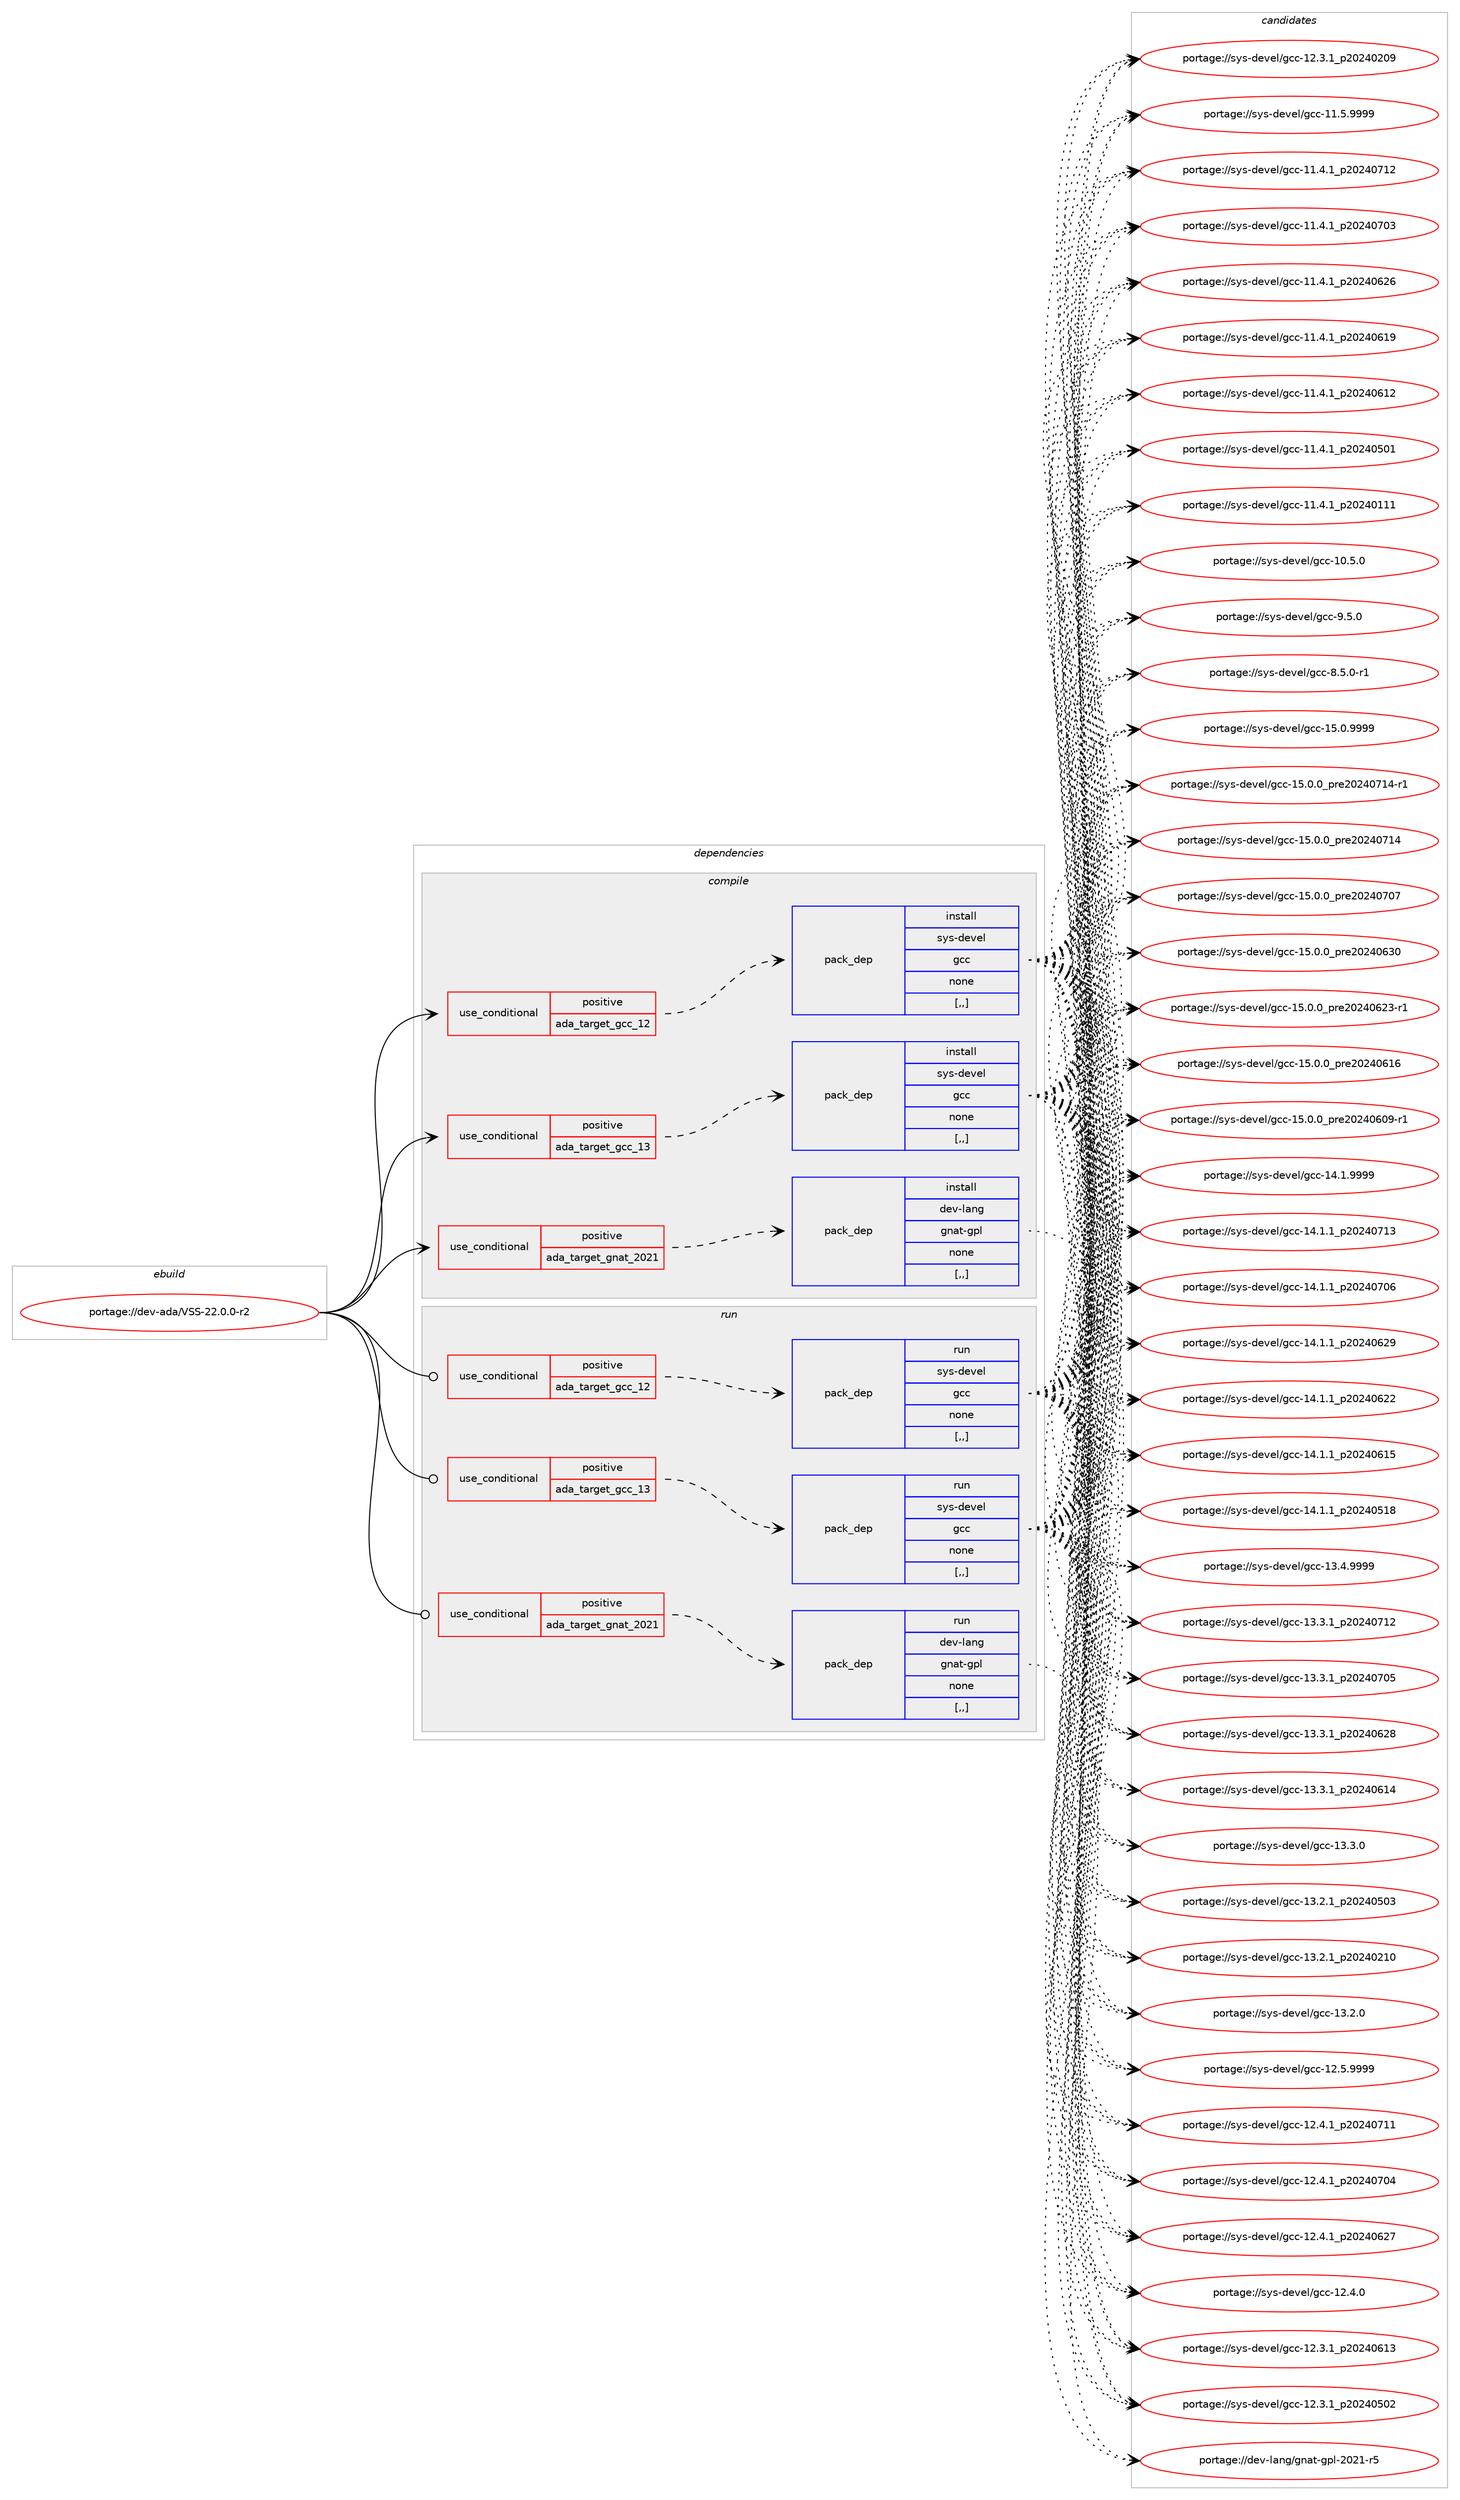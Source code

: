 digraph prolog {

# *************
# Graph options
# *************

newrank=true;
concentrate=true;
compound=true;
graph [rankdir=LR,fontname=Helvetica,fontsize=10,ranksep=1.5];#, ranksep=2.5, nodesep=0.2];
edge  [arrowhead=vee];
node  [fontname=Helvetica,fontsize=10];

# **********
# The ebuild
# **********

subgraph cluster_leftcol {
color=gray;
rank=same;
label=<<i>ebuild</i>>;
id [label="portage://dev-ada/VSS-22.0.0-r2", color=red, width=4, href="../dev-ada/VSS-22.0.0-r2.svg"];
}

# ****************
# The dependencies
# ****************

subgraph cluster_midcol {
color=gray;
label=<<i>dependencies</i>>;
subgraph cluster_compile {
fillcolor="#eeeeee";
style=filled;
label=<<i>compile</i>>;
subgraph cond16324 {
dependency63023 [label=<<TABLE BORDER="0" CELLBORDER="1" CELLSPACING="0" CELLPADDING="4"><TR><TD ROWSPAN="3" CELLPADDING="10">use_conditional</TD></TR><TR><TD>positive</TD></TR><TR><TD>ada_target_gcc_12</TD></TR></TABLE>>, shape=none, color=red];
subgraph pack45793 {
dependency63024 [label=<<TABLE BORDER="0" CELLBORDER="1" CELLSPACING="0" CELLPADDING="4" WIDTH="220"><TR><TD ROWSPAN="6" CELLPADDING="30">pack_dep</TD></TR><TR><TD WIDTH="110">install</TD></TR><TR><TD>sys-devel</TD></TR><TR><TD>gcc</TD></TR><TR><TD>none</TD></TR><TR><TD>[,,]</TD></TR></TABLE>>, shape=none, color=blue];
}
dependency63023:e -> dependency63024:w [weight=20,style="dashed",arrowhead="vee"];
}
id:e -> dependency63023:w [weight=20,style="solid",arrowhead="vee"];
subgraph cond16325 {
dependency63025 [label=<<TABLE BORDER="0" CELLBORDER="1" CELLSPACING="0" CELLPADDING="4"><TR><TD ROWSPAN="3" CELLPADDING="10">use_conditional</TD></TR><TR><TD>positive</TD></TR><TR><TD>ada_target_gcc_13</TD></TR></TABLE>>, shape=none, color=red];
subgraph pack45794 {
dependency63026 [label=<<TABLE BORDER="0" CELLBORDER="1" CELLSPACING="0" CELLPADDING="4" WIDTH="220"><TR><TD ROWSPAN="6" CELLPADDING="30">pack_dep</TD></TR><TR><TD WIDTH="110">install</TD></TR><TR><TD>sys-devel</TD></TR><TR><TD>gcc</TD></TR><TR><TD>none</TD></TR><TR><TD>[,,]</TD></TR></TABLE>>, shape=none, color=blue];
}
dependency63025:e -> dependency63026:w [weight=20,style="dashed",arrowhead="vee"];
}
id:e -> dependency63025:w [weight=20,style="solid",arrowhead="vee"];
subgraph cond16326 {
dependency63027 [label=<<TABLE BORDER="0" CELLBORDER="1" CELLSPACING="0" CELLPADDING="4"><TR><TD ROWSPAN="3" CELLPADDING="10">use_conditional</TD></TR><TR><TD>positive</TD></TR><TR><TD>ada_target_gnat_2021</TD></TR></TABLE>>, shape=none, color=red];
subgraph pack45795 {
dependency63028 [label=<<TABLE BORDER="0" CELLBORDER="1" CELLSPACING="0" CELLPADDING="4" WIDTH="220"><TR><TD ROWSPAN="6" CELLPADDING="30">pack_dep</TD></TR><TR><TD WIDTH="110">install</TD></TR><TR><TD>dev-lang</TD></TR><TR><TD>gnat-gpl</TD></TR><TR><TD>none</TD></TR><TR><TD>[,,]</TD></TR></TABLE>>, shape=none, color=blue];
}
dependency63027:e -> dependency63028:w [weight=20,style="dashed",arrowhead="vee"];
}
id:e -> dependency63027:w [weight=20,style="solid",arrowhead="vee"];
}
subgraph cluster_compileandrun {
fillcolor="#eeeeee";
style=filled;
label=<<i>compile and run</i>>;
}
subgraph cluster_run {
fillcolor="#eeeeee";
style=filled;
label=<<i>run</i>>;
subgraph cond16327 {
dependency63029 [label=<<TABLE BORDER="0" CELLBORDER="1" CELLSPACING="0" CELLPADDING="4"><TR><TD ROWSPAN="3" CELLPADDING="10">use_conditional</TD></TR><TR><TD>positive</TD></TR><TR><TD>ada_target_gcc_12</TD></TR></TABLE>>, shape=none, color=red];
subgraph pack45796 {
dependency63030 [label=<<TABLE BORDER="0" CELLBORDER="1" CELLSPACING="0" CELLPADDING="4" WIDTH="220"><TR><TD ROWSPAN="6" CELLPADDING="30">pack_dep</TD></TR><TR><TD WIDTH="110">run</TD></TR><TR><TD>sys-devel</TD></TR><TR><TD>gcc</TD></TR><TR><TD>none</TD></TR><TR><TD>[,,]</TD></TR></TABLE>>, shape=none, color=blue];
}
dependency63029:e -> dependency63030:w [weight=20,style="dashed",arrowhead="vee"];
}
id:e -> dependency63029:w [weight=20,style="solid",arrowhead="odot"];
subgraph cond16328 {
dependency63031 [label=<<TABLE BORDER="0" CELLBORDER="1" CELLSPACING="0" CELLPADDING="4"><TR><TD ROWSPAN="3" CELLPADDING="10">use_conditional</TD></TR><TR><TD>positive</TD></TR><TR><TD>ada_target_gcc_13</TD></TR></TABLE>>, shape=none, color=red];
subgraph pack45797 {
dependency63032 [label=<<TABLE BORDER="0" CELLBORDER="1" CELLSPACING="0" CELLPADDING="4" WIDTH="220"><TR><TD ROWSPAN="6" CELLPADDING="30">pack_dep</TD></TR><TR><TD WIDTH="110">run</TD></TR><TR><TD>sys-devel</TD></TR><TR><TD>gcc</TD></TR><TR><TD>none</TD></TR><TR><TD>[,,]</TD></TR></TABLE>>, shape=none, color=blue];
}
dependency63031:e -> dependency63032:w [weight=20,style="dashed",arrowhead="vee"];
}
id:e -> dependency63031:w [weight=20,style="solid",arrowhead="odot"];
subgraph cond16329 {
dependency63033 [label=<<TABLE BORDER="0" CELLBORDER="1" CELLSPACING="0" CELLPADDING="4"><TR><TD ROWSPAN="3" CELLPADDING="10">use_conditional</TD></TR><TR><TD>positive</TD></TR><TR><TD>ada_target_gnat_2021</TD></TR></TABLE>>, shape=none, color=red];
subgraph pack45798 {
dependency63034 [label=<<TABLE BORDER="0" CELLBORDER="1" CELLSPACING="0" CELLPADDING="4" WIDTH="220"><TR><TD ROWSPAN="6" CELLPADDING="30">pack_dep</TD></TR><TR><TD WIDTH="110">run</TD></TR><TR><TD>dev-lang</TD></TR><TR><TD>gnat-gpl</TD></TR><TR><TD>none</TD></TR><TR><TD>[,,]</TD></TR></TABLE>>, shape=none, color=blue];
}
dependency63033:e -> dependency63034:w [weight=20,style="dashed",arrowhead="vee"];
}
id:e -> dependency63033:w [weight=20,style="solid",arrowhead="odot"];
}
}

# **************
# The candidates
# **************

subgraph cluster_choices {
rank=same;
color=gray;
label=<<i>candidates</i>>;

subgraph choice45793 {
color=black;
nodesep=1;
choice1151211154510010111810110847103999945495346484657575757 [label="portage://sys-devel/gcc-15.0.9999", color=red, width=4,href="../sys-devel/gcc-15.0.9999.svg"];
choice11512111545100101118101108471039999454953464846489511211410150485052485549524511449 [label="portage://sys-devel/gcc-15.0.0_pre20240714-r1", color=red, width=4,href="../sys-devel/gcc-15.0.0_pre20240714-r1.svg"];
choice1151211154510010111810110847103999945495346484648951121141015048505248554952 [label="portage://sys-devel/gcc-15.0.0_pre20240714", color=red, width=4,href="../sys-devel/gcc-15.0.0_pre20240714.svg"];
choice1151211154510010111810110847103999945495346484648951121141015048505248554855 [label="portage://sys-devel/gcc-15.0.0_pre20240707", color=red, width=4,href="../sys-devel/gcc-15.0.0_pre20240707.svg"];
choice1151211154510010111810110847103999945495346484648951121141015048505248545148 [label="portage://sys-devel/gcc-15.0.0_pre20240630", color=red, width=4,href="../sys-devel/gcc-15.0.0_pre20240630.svg"];
choice11512111545100101118101108471039999454953464846489511211410150485052485450514511449 [label="portage://sys-devel/gcc-15.0.0_pre20240623-r1", color=red, width=4,href="../sys-devel/gcc-15.0.0_pre20240623-r1.svg"];
choice1151211154510010111810110847103999945495346484648951121141015048505248544954 [label="portage://sys-devel/gcc-15.0.0_pre20240616", color=red, width=4,href="../sys-devel/gcc-15.0.0_pre20240616.svg"];
choice11512111545100101118101108471039999454953464846489511211410150485052485448574511449 [label="portage://sys-devel/gcc-15.0.0_pre20240609-r1", color=red, width=4,href="../sys-devel/gcc-15.0.0_pre20240609-r1.svg"];
choice1151211154510010111810110847103999945495246494657575757 [label="portage://sys-devel/gcc-14.1.9999", color=red, width=4,href="../sys-devel/gcc-14.1.9999.svg"];
choice1151211154510010111810110847103999945495246494649951125048505248554951 [label="portage://sys-devel/gcc-14.1.1_p20240713", color=red, width=4,href="../sys-devel/gcc-14.1.1_p20240713.svg"];
choice1151211154510010111810110847103999945495246494649951125048505248554854 [label="portage://sys-devel/gcc-14.1.1_p20240706", color=red, width=4,href="../sys-devel/gcc-14.1.1_p20240706.svg"];
choice1151211154510010111810110847103999945495246494649951125048505248545057 [label="portage://sys-devel/gcc-14.1.1_p20240629", color=red, width=4,href="../sys-devel/gcc-14.1.1_p20240629.svg"];
choice1151211154510010111810110847103999945495246494649951125048505248545050 [label="portage://sys-devel/gcc-14.1.1_p20240622", color=red, width=4,href="../sys-devel/gcc-14.1.1_p20240622.svg"];
choice1151211154510010111810110847103999945495246494649951125048505248544953 [label="portage://sys-devel/gcc-14.1.1_p20240615", color=red, width=4,href="../sys-devel/gcc-14.1.1_p20240615.svg"];
choice1151211154510010111810110847103999945495246494649951125048505248534956 [label="portage://sys-devel/gcc-14.1.1_p20240518", color=red, width=4,href="../sys-devel/gcc-14.1.1_p20240518.svg"];
choice1151211154510010111810110847103999945495146524657575757 [label="portage://sys-devel/gcc-13.4.9999", color=red, width=4,href="../sys-devel/gcc-13.4.9999.svg"];
choice1151211154510010111810110847103999945495146514649951125048505248554950 [label="portage://sys-devel/gcc-13.3.1_p20240712", color=red, width=4,href="../sys-devel/gcc-13.3.1_p20240712.svg"];
choice1151211154510010111810110847103999945495146514649951125048505248554853 [label="portage://sys-devel/gcc-13.3.1_p20240705", color=red, width=4,href="../sys-devel/gcc-13.3.1_p20240705.svg"];
choice1151211154510010111810110847103999945495146514649951125048505248545056 [label="portage://sys-devel/gcc-13.3.1_p20240628", color=red, width=4,href="../sys-devel/gcc-13.3.1_p20240628.svg"];
choice1151211154510010111810110847103999945495146514649951125048505248544952 [label="portage://sys-devel/gcc-13.3.1_p20240614", color=red, width=4,href="../sys-devel/gcc-13.3.1_p20240614.svg"];
choice1151211154510010111810110847103999945495146514648 [label="portage://sys-devel/gcc-13.3.0", color=red, width=4,href="../sys-devel/gcc-13.3.0.svg"];
choice1151211154510010111810110847103999945495146504649951125048505248534851 [label="portage://sys-devel/gcc-13.2.1_p20240503", color=red, width=4,href="../sys-devel/gcc-13.2.1_p20240503.svg"];
choice1151211154510010111810110847103999945495146504649951125048505248504948 [label="portage://sys-devel/gcc-13.2.1_p20240210", color=red, width=4,href="../sys-devel/gcc-13.2.1_p20240210.svg"];
choice1151211154510010111810110847103999945495146504648 [label="portage://sys-devel/gcc-13.2.0", color=red, width=4,href="../sys-devel/gcc-13.2.0.svg"];
choice1151211154510010111810110847103999945495046534657575757 [label="portage://sys-devel/gcc-12.5.9999", color=red, width=4,href="../sys-devel/gcc-12.5.9999.svg"];
choice1151211154510010111810110847103999945495046524649951125048505248554949 [label="portage://sys-devel/gcc-12.4.1_p20240711", color=red, width=4,href="../sys-devel/gcc-12.4.1_p20240711.svg"];
choice1151211154510010111810110847103999945495046524649951125048505248554852 [label="portage://sys-devel/gcc-12.4.1_p20240704", color=red, width=4,href="../sys-devel/gcc-12.4.1_p20240704.svg"];
choice1151211154510010111810110847103999945495046524649951125048505248545055 [label="portage://sys-devel/gcc-12.4.1_p20240627", color=red, width=4,href="../sys-devel/gcc-12.4.1_p20240627.svg"];
choice1151211154510010111810110847103999945495046524648 [label="portage://sys-devel/gcc-12.4.0", color=red, width=4,href="../sys-devel/gcc-12.4.0.svg"];
choice1151211154510010111810110847103999945495046514649951125048505248544951 [label="portage://sys-devel/gcc-12.3.1_p20240613", color=red, width=4,href="../sys-devel/gcc-12.3.1_p20240613.svg"];
choice1151211154510010111810110847103999945495046514649951125048505248534850 [label="portage://sys-devel/gcc-12.3.1_p20240502", color=red, width=4,href="../sys-devel/gcc-12.3.1_p20240502.svg"];
choice1151211154510010111810110847103999945495046514649951125048505248504857 [label="portage://sys-devel/gcc-12.3.1_p20240209", color=red, width=4,href="../sys-devel/gcc-12.3.1_p20240209.svg"];
choice1151211154510010111810110847103999945494946534657575757 [label="portage://sys-devel/gcc-11.5.9999", color=red, width=4,href="../sys-devel/gcc-11.5.9999.svg"];
choice1151211154510010111810110847103999945494946524649951125048505248554950 [label="portage://sys-devel/gcc-11.4.1_p20240712", color=red, width=4,href="../sys-devel/gcc-11.4.1_p20240712.svg"];
choice1151211154510010111810110847103999945494946524649951125048505248554851 [label="portage://sys-devel/gcc-11.4.1_p20240703", color=red, width=4,href="../sys-devel/gcc-11.4.1_p20240703.svg"];
choice1151211154510010111810110847103999945494946524649951125048505248545054 [label="portage://sys-devel/gcc-11.4.1_p20240626", color=red, width=4,href="../sys-devel/gcc-11.4.1_p20240626.svg"];
choice1151211154510010111810110847103999945494946524649951125048505248544957 [label="portage://sys-devel/gcc-11.4.1_p20240619", color=red, width=4,href="../sys-devel/gcc-11.4.1_p20240619.svg"];
choice1151211154510010111810110847103999945494946524649951125048505248544950 [label="portage://sys-devel/gcc-11.4.1_p20240612", color=red, width=4,href="../sys-devel/gcc-11.4.1_p20240612.svg"];
choice1151211154510010111810110847103999945494946524649951125048505248534849 [label="portage://sys-devel/gcc-11.4.1_p20240501", color=red, width=4,href="../sys-devel/gcc-11.4.1_p20240501.svg"];
choice1151211154510010111810110847103999945494946524649951125048505248494949 [label="portage://sys-devel/gcc-11.4.1_p20240111", color=red, width=4,href="../sys-devel/gcc-11.4.1_p20240111.svg"];
choice1151211154510010111810110847103999945494846534648 [label="portage://sys-devel/gcc-10.5.0", color=red, width=4,href="../sys-devel/gcc-10.5.0.svg"];
choice11512111545100101118101108471039999455746534648 [label="portage://sys-devel/gcc-9.5.0", color=red, width=4,href="../sys-devel/gcc-9.5.0.svg"];
choice115121115451001011181011084710399994556465346484511449 [label="portage://sys-devel/gcc-8.5.0-r1", color=red, width=4,href="../sys-devel/gcc-8.5.0-r1.svg"];
dependency63024:e -> choice1151211154510010111810110847103999945495346484657575757:w [style=dotted,weight="100"];
dependency63024:e -> choice11512111545100101118101108471039999454953464846489511211410150485052485549524511449:w [style=dotted,weight="100"];
dependency63024:e -> choice1151211154510010111810110847103999945495346484648951121141015048505248554952:w [style=dotted,weight="100"];
dependency63024:e -> choice1151211154510010111810110847103999945495346484648951121141015048505248554855:w [style=dotted,weight="100"];
dependency63024:e -> choice1151211154510010111810110847103999945495346484648951121141015048505248545148:w [style=dotted,weight="100"];
dependency63024:e -> choice11512111545100101118101108471039999454953464846489511211410150485052485450514511449:w [style=dotted,weight="100"];
dependency63024:e -> choice1151211154510010111810110847103999945495346484648951121141015048505248544954:w [style=dotted,weight="100"];
dependency63024:e -> choice11512111545100101118101108471039999454953464846489511211410150485052485448574511449:w [style=dotted,weight="100"];
dependency63024:e -> choice1151211154510010111810110847103999945495246494657575757:w [style=dotted,weight="100"];
dependency63024:e -> choice1151211154510010111810110847103999945495246494649951125048505248554951:w [style=dotted,weight="100"];
dependency63024:e -> choice1151211154510010111810110847103999945495246494649951125048505248554854:w [style=dotted,weight="100"];
dependency63024:e -> choice1151211154510010111810110847103999945495246494649951125048505248545057:w [style=dotted,weight="100"];
dependency63024:e -> choice1151211154510010111810110847103999945495246494649951125048505248545050:w [style=dotted,weight="100"];
dependency63024:e -> choice1151211154510010111810110847103999945495246494649951125048505248544953:w [style=dotted,weight="100"];
dependency63024:e -> choice1151211154510010111810110847103999945495246494649951125048505248534956:w [style=dotted,weight="100"];
dependency63024:e -> choice1151211154510010111810110847103999945495146524657575757:w [style=dotted,weight="100"];
dependency63024:e -> choice1151211154510010111810110847103999945495146514649951125048505248554950:w [style=dotted,weight="100"];
dependency63024:e -> choice1151211154510010111810110847103999945495146514649951125048505248554853:w [style=dotted,weight="100"];
dependency63024:e -> choice1151211154510010111810110847103999945495146514649951125048505248545056:w [style=dotted,weight="100"];
dependency63024:e -> choice1151211154510010111810110847103999945495146514649951125048505248544952:w [style=dotted,weight="100"];
dependency63024:e -> choice1151211154510010111810110847103999945495146514648:w [style=dotted,weight="100"];
dependency63024:e -> choice1151211154510010111810110847103999945495146504649951125048505248534851:w [style=dotted,weight="100"];
dependency63024:e -> choice1151211154510010111810110847103999945495146504649951125048505248504948:w [style=dotted,weight="100"];
dependency63024:e -> choice1151211154510010111810110847103999945495146504648:w [style=dotted,weight="100"];
dependency63024:e -> choice1151211154510010111810110847103999945495046534657575757:w [style=dotted,weight="100"];
dependency63024:e -> choice1151211154510010111810110847103999945495046524649951125048505248554949:w [style=dotted,weight="100"];
dependency63024:e -> choice1151211154510010111810110847103999945495046524649951125048505248554852:w [style=dotted,weight="100"];
dependency63024:e -> choice1151211154510010111810110847103999945495046524649951125048505248545055:w [style=dotted,weight="100"];
dependency63024:e -> choice1151211154510010111810110847103999945495046524648:w [style=dotted,weight="100"];
dependency63024:e -> choice1151211154510010111810110847103999945495046514649951125048505248544951:w [style=dotted,weight="100"];
dependency63024:e -> choice1151211154510010111810110847103999945495046514649951125048505248534850:w [style=dotted,weight="100"];
dependency63024:e -> choice1151211154510010111810110847103999945495046514649951125048505248504857:w [style=dotted,weight="100"];
dependency63024:e -> choice1151211154510010111810110847103999945494946534657575757:w [style=dotted,weight="100"];
dependency63024:e -> choice1151211154510010111810110847103999945494946524649951125048505248554950:w [style=dotted,weight="100"];
dependency63024:e -> choice1151211154510010111810110847103999945494946524649951125048505248554851:w [style=dotted,weight="100"];
dependency63024:e -> choice1151211154510010111810110847103999945494946524649951125048505248545054:w [style=dotted,weight="100"];
dependency63024:e -> choice1151211154510010111810110847103999945494946524649951125048505248544957:w [style=dotted,weight="100"];
dependency63024:e -> choice1151211154510010111810110847103999945494946524649951125048505248544950:w [style=dotted,weight="100"];
dependency63024:e -> choice1151211154510010111810110847103999945494946524649951125048505248534849:w [style=dotted,weight="100"];
dependency63024:e -> choice1151211154510010111810110847103999945494946524649951125048505248494949:w [style=dotted,weight="100"];
dependency63024:e -> choice1151211154510010111810110847103999945494846534648:w [style=dotted,weight="100"];
dependency63024:e -> choice11512111545100101118101108471039999455746534648:w [style=dotted,weight="100"];
dependency63024:e -> choice115121115451001011181011084710399994556465346484511449:w [style=dotted,weight="100"];
}
subgraph choice45794 {
color=black;
nodesep=1;
choice1151211154510010111810110847103999945495346484657575757 [label="portage://sys-devel/gcc-15.0.9999", color=red, width=4,href="../sys-devel/gcc-15.0.9999.svg"];
choice11512111545100101118101108471039999454953464846489511211410150485052485549524511449 [label="portage://sys-devel/gcc-15.0.0_pre20240714-r1", color=red, width=4,href="../sys-devel/gcc-15.0.0_pre20240714-r1.svg"];
choice1151211154510010111810110847103999945495346484648951121141015048505248554952 [label="portage://sys-devel/gcc-15.0.0_pre20240714", color=red, width=4,href="../sys-devel/gcc-15.0.0_pre20240714.svg"];
choice1151211154510010111810110847103999945495346484648951121141015048505248554855 [label="portage://sys-devel/gcc-15.0.0_pre20240707", color=red, width=4,href="../sys-devel/gcc-15.0.0_pre20240707.svg"];
choice1151211154510010111810110847103999945495346484648951121141015048505248545148 [label="portage://sys-devel/gcc-15.0.0_pre20240630", color=red, width=4,href="../sys-devel/gcc-15.0.0_pre20240630.svg"];
choice11512111545100101118101108471039999454953464846489511211410150485052485450514511449 [label="portage://sys-devel/gcc-15.0.0_pre20240623-r1", color=red, width=4,href="../sys-devel/gcc-15.0.0_pre20240623-r1.svg"];
choice1151211154510010111810110847103999945495346484648951121141015048505248544954 [label="portage://sys-devel/gcc-15.0.0_pre20240616", color=red, width=4,href="../sys-devel/gcc-15.0.0_pre20240616.svg"];
choice11512111545100101118101108471039999454953464846489511211410150485052485448574511449 [label="portage://sys-devel/gcc-15.0.0_pre20240609-r1", color=red, width=4,href="../sys-devel/gcc-15.0.0_pre20240609-r1.svg"];
choice1151211154510010111810110847103999945495246494657575757 [label="portage://sys-devel/gcc-14.1.9999", color=red, width=4,href="../sys-devel/gcc-14.1.9999.svg"];
choice1151211154510010111810110847103999945495246494649951125048505248554951 [label="portage://sys-devel/gcc-14.1.1_p20240713", color=red, width=4,href="../sys-devel/gcc-14.1.1_p20240713.svg"];
choice1151211154510010111810110847103999945495246494649951125048505248554854 [label="portage://sys-devel/gcc-14.1.1_p20240706", color=red, width=4,href="../sys-devel/gcc-14.1.1_p20240706.svg"];
choice1151211154510010111810110847103999945495246494649951125048505248545057 [label="portage://sys-devel/gcc-14.1.1_p20240629", color=red, width=4,href="../sys-devel/gcc-14.1.1_p20240629.svg"];
choice1151211154510010111810110847103999945495246494649951125048505248545050 [label="portage://sys-devel/gcc-14.1.1_p20240622", color=red, width=4,href="../sys-devel/gcc-14.1.1_p20240622.svg"];
choice1151211154510010111810110847103999945495246494649951125048505248544953 [label="portage://sys-devel/gcc-14.1.1_p20240615", color=red, width=4,href="../sys-devel/gcc-14.1.1_p20240615.svg"];
choice1151211154510010111810110847103999945495246494649951125048505248534956 [label="portage://sys-devel/gcc-14.1.1_p20240518", color=red, width=4,href="../sys-devel/gcc-14.1.1_p20240518.svg"];
choice1151211154510010111810110847103999945495146524657575757 [label="portage://sys-devel/gcc-13.4.9999", color=red, width=4,href="../sys-devel/gcc-13.4.9999.svg"];
choice1151211154510010111810110847103999945495146514649951125048505248554950 [label="portage://sys-devel/gcc-13.3.1_p20240712", color=red, width=4,href="../sys-devel/gcc-13.3.1_p20240712.svg"];
choice1151211154510010111810110847103999945495146514649951125048505248554853 [label="portage://sys-devel/gcc-13.3.1_p20240705", color=red, width=4,href="../sys-devel/gcc-13.3.1_p20240705.svg"];
choice1151211154510010111810110847103999945495146514649951125048505248545056 [label="portage://sys-devel/gcc-13.3.1_p20240628", color=red, width=4,href="../sys-devel/gcc-13.3.1_p20240628.svg"];
choice1151211154510010111810110847103999945495146514649951125048505248544952 [label="portage://sys-devel/gcc-13.3.1_p20240614", color=red, width=4,href="../sys-devel/gcc-13.3.1_p20240614.svg"];
choice1151211154510010111810110847103999945495146514648 [label="portage://sys-devel/gcc-13.3.0", color=red, width=4,href="../sys-devel/gcc-13.3.0.svg"];
choice1151211154510010111810110847103999945495146504649951125048505248534851 [label="portage://sys-devel/gcc-13.2.1_p20240503", color=red, width=4,href="../sys-devel/gcc-13.2.1_p20240503.svg"];
choice1151211154510010111810110847103999945495146504649951125048505248504948 [label="portage://sys-devel/gcc-13.2.1_p20240210", color=red, width=4,href="../sys-devel/gcc-13.2.1_p20240210.svg"];
choice1151211154510010111810110847103999945495146504648 [label="portage://sys-devel/gcc-13.2.0", color=red, width=4,href="../sys-devel/gcc-13.2.0.svg"];
choice1151211154510010111810110847103999945495046534657575757 [label="portage://sys-devel/gcc-12.5.9999", color=red, width=4,href="../sys-devel/gcc-12.5.9999.svg"];
choice1151211154510010111810110847103999945495046524649951125048505248554949 [label="portage://sys-devel/gcc-12.4.1_p20240711", color=red, width=4,href="../sys-devel/gcc-12.4.1_p20240711.svg"];
choice1151211154510010111810110847103999945495046524649951125048505248554852 [label="portage://sys-devel/gcc-12.4.1_p20240704", color=red, width=4,href="../sys-devel/gcc-12.4.1_p20240704.svg"];
choice1151211154510010111810110847103999945495046524649951125048505248545055 [label="portage://sys-devel/gcc-12.4.1_p20240627", color=red, width=4,href="../sys-devel/gcc-12.4.1_p20240627.svg"];
choice1151211154510010111810110847103999945495046524648 [label="portage://sys-devel/gcc-12.4.0", color=red, width=4,href="../sys-devel/gcc-12.4.0.svg"];
choice1151211154510010111810110847103999945495046514649951125048505248544951 [label="portage://sys-devel/gcc-12.3.1_p20240613", color=red, width=4,href="../sys-devel/gcc-12.3.1_p20240613.svg"];
choice1151211154510010111810110847103999945495046514649951125048505248534850 [label="portage://sys-devel/gcc-12.3.1_p20240502", color=red, width=4,href="../sys-devel/gcc-12.3.1_p20240502.svg"];
choice1151211154510010111810110847103999945495046514649951125048505248504857 [label="portage://sys-devel/gcc-12.3.1_p20240209", color=red, width=4,href="../sys-devel/gcc-12.3.1_p20240209.svg"];
choice1151211154510010111810110847103999945494946534657575757 [label="portage://sys-devel/gcc-11.5.9999", color=red, width=4,href="../sys-devel/gcc-11.5.9999.svg"];
choice1151211154510010111810110847103999945494946524649951125048505248554950 [label="portage://sys-devel/gcc-11.4.1_p20240712", color=red, width=4,href="../sys-devel/gcc-11.4.1_p20240712.svg"];
choice1151211154510010111810110847103999945494946524649951125048505248554851 [label="portage://sys-devel/gcc-11.4.1_p20240703", color=red, width=4,href="../sys-devel/gcc-11.4.1_p20240703.svg"];
choice1151211154510010111810110847103999945494946524649951125048505248545054 [label="portage://sys-devel/gcc-11.4.1_p20240626", color=red, width=4,href="../sys-devel/gcc-11.4.1_p20240626.svg"];
choice1151211154510010111810110847103999945494946524649951125048505248544957 [label="portage://sys-devel/gcc-11.4.1_p20240619", color=red, width=4,href="../sys-devel/gcc-11.4.1_p20240619.svg"];
choice1151211154510010111810110847103999945494946524649951125048505248544950 [label="portage://sys-devel/gcc-11.4.1_p20240612", color=red, width=4,href="../sys-devel/gcc-11.4.1_p20240612.svg"];
choice1151211154510010111810110847103999945494946524649951125048505248534849 [label="portage://sys-devel/gcc-11.4.1_p20240501", color=red, width=4,href="../sys-devel/gcc-11.4.1_p20240501.svg"];
choice1151211154510010111810110847103999945494946524649951125048505248494949 [label="portage://sys-devel/gcc-11.4.1_p20240111", color=red, width=4,href="../sys-devel/gcc-11.4.1_p20240111.svg"];
choice1151211154510010111810110847103999945494846534648 [label="portage://sys-devel/gcc-10.5.0", color=red, width=4,href="../sys-devel/gcc-10.5.0.svg"];
choice11512111545100101118101108471039999455746534648 [label="portage://sys-devel/gcc-9.5.0", color=red, width=4,href="../sys-devel/gcc-9.5.0.svg"];
choice115121115451001011181011084710399994556465346484511449 [label="portage://sys-devel/gcc-8.5.0-r1", color=red, width=4,href="../sys-devel/gcc-8.5.0-r1.svg"];
dependency63026:e -> choice1151211154510010111810110847103999945495346484657575757:w [style=dotted,weight="100"];
dependency63026:e -> choice11512111545100101118101108471039999454953464846489511211410150485052485549524511449:w [style=dotted,weight="100"];
dependency63026:e -> choice1151211154510010111810110847103999945495346484648951121141015048505248554952:w [style=dotted,weight="100"];
dependency63026:e -> choice1151211154510010111810110847103999945495346484648951121141015048505248554855:w [style=dotted,weight="100"];
dependency63026:e -> choice1151211154510010111810110847103999945495346484648951121141015048505248545148:w [style=dotted,weight="100"];
dependency63026:e -> choice11512111545100101118101108471039999454953464846489511211410150485052485450514511449:w [style=dotted,weight="100"];
dependency63026:e -> choice1151211154510010111810110847103999945495346484648951121141015048505248544954:w [style=dotted,weight="100"];
dependency63026:e -> choice11512111545100101118101108471039999454953464846489511211410150485052485448574511449:w [style=dotted,weight="100"];
dependency63026:e -> choice1151211154510010111810110847103999945495246494657575757:w [style=dotted,weight="100"];
dependency63026:e -> choice1151211154510010111810110847103999945495246494649951125048505248554951:w [style=dotted,weight="100"];
dependency63026:e -> choice1151211154510010111810110847103999945495246494649951125048505248554854:w [style=dotted,weight="100"];
dependency63026:e -> choice1151211154510010111810110847103999945495246494649951125048505248545057:w [style=dotted,weight="100"];
dependency63026:e -> choice1151211154510010111810110847103999945495246494649951125048505248545050:w [style=dotted,weight="100"];
dependency63026:e -> choice1151211154510010111810110847103999945495246494649951125048505248544953:w [style=dotted,weight="100"];
dependency63026:e -> choice1151211154510010111810110847103999945495246494649951125048505248534956:w [style=dotted,weight="100"];
dependency63026:e -> choice1151211154510010111810110847103999945495146524657575757:w [style=dotted,weight="100"];
dependency63026:e -> choice1151211154510010111810110847103999945495146514649951125048505248554950:w [style=dotted,weight="100"];
dependency63026:e -> choice1151211154510010111810110847103999945495146514649951125048505248554853:w [style=dotted,weight="100"];
dependency63026:e -> choice1151211154510010111810110847103999945495146514649951125048505248545056:w [style=dotted,weight="100"];
dependency63026:e -> choice1151211154510010111810110847103999945495146514649951125048505248544952:w [style=dotted,weight="100"];
dependency63026:e -> choice1151211154510010111810110847103999945495146514648:w [style=dotted,weight="100"];
dependency63026:e -> choice1151211154510010111810110847103999945495146504649951125048505248534851:w [style=dotted,weight="100"];
dependency63026:e -> choice1151211154510010111810110847103999945495146504649951125048505248504948:w [style=dotted,weight="100"];
dependency63026:e -> choice1151211154510010111810110847103999945495146504648:w [style=dotted,weight="100"];
dependency63026:e -> choice1151211154510010111810110847103999945495046534657575757:w [style=dotted,weight="100"];
dependency63026:e -> choice1151211154510010111810110847103999945495046524649951125048505248554949:w [style=dotted,weight="100"];
dependency63026:e -> choice1151211154510010111810110847103999945495046524649951125048505248554852:w [style=dotted,weight="100"];
dependency63026:e -> choice1151211154510010111810110847103999945495046524649951125048505248545055:w [style=dotted,weight="100"];
dependency63026:e -> choice1151211154510010111810110847103999945495046524648:w [style=dotted,weight="100"];
dependency63026:e -> choice1151211154510010111810110847103999945495046514649951125048505248544951:w [style=dotted,weight="100"];
dependency63026:e -> choice1151211154510010111810110847103999945495046514649951125048505248534850:w [style=dotted,weight="100"];
dependency63026:e -> choice1151211154510010111810110847103999945495046514649951125048505248504857:w [style=dotted,weight="100"];
dependency63026:e -> choice1151211154510010111810110847103999945494946534657575757:w [style=dotted,weight="100"];
dependency63026:e -> choice1151211154510010111810110847103999945494946524649951125048505248554950:w [style=dotted,weight="100"];
dependency63026:e -> choice1151211154510010111810110847103999945494946524649951125048505248554851:w [style=dotted,weight="100"];
dependency63026:e -> choice1151211154510010111810110847103999945494946524649951125048505248545054:w [style=dotted,weight="100"];
dependency63026:e -> choice1151211154510010111810110847103999945494946524649951125048505248544957:w [style=dotted,weight="100"];
dependency63026:e -> choice1151211154510010111810110847103999945494946524649951125048505248544950:w [style=dotted,weight="100"];
dependency63026:e -> choice1151211154510010111810110847103999945494946524649951125048505248534849:w [style=dotted,weight="100"];
dependency63026:e -> choice1151211154510010111810110847103999945494946524649951125048505248494949:w [style=dotted,weight="100"];
dependency63026:e -> choice1151211154510010111810110847103999945494846534648:w [style=dotted,weight="100"];
dependency63026:e -> choice11512111545100101118101108471039999455746534648:w [style=dotted,weight="100"];
dependency63026:e -> choice115121115451001011181011084710399994556465346484511449:w [style=dotted,weight="100"];
}
subgraph choice45795 {
color=black;
nodesep=1;
choice100101118451089711010347103110971164510311210845504850494511453 [label="portage://dev-lang/gnat-gpl-2021-r5", color=red, width=4,href="../dev-lang/gnat-gpl-2021-r5.svg"];
dependency63028:e -> choice100101118451089711010347103110971164510311210845504850494511453:w [style=dotted,weight="100"];
}
subgraph choice45796 {
color=black;
nodesep=1;
choice1151211154510010111810110847103999945495346484657575757 [label="portage://sys-devel/gcc-15.0.9999", color=red, width=4,href="../sys-devel/gcc-15.0.9999.svg"];
choice11512111545100101118101108471039999454953464846489511211410150485052485549524511449 [label="portage://sys-devel/gcc-15.0.0_pre20240714-r1", color=red, width=4,href="../sys-devel/gcc-15.0.0_pre20240714-r1.svg"];
choice1151211154510010111810110847103999945495346484648951121141015048505248554952 [label="portage://sys-devel/gcc-15.0.0_pre20240714", color=red, width=4,href="../sys-devel/gcc-15.0.0_pre20240714.svg"];
choice1151211154510010111810110847103999945495346484648951121141015048505248554855 [label="portage://sys-devel/gcc-15.0.0_pre20240707", color=red, width=4,href="../sys-devel/gcc-15.0.0_pre20240707.svg"];
choice1151211154510010111810110847103999945495346484648951121141015048505248545148 [label="portage://sys-devel/gcc-15.0.0_pre20240630", color=red, width=4,href="../sys-devel/gcc-15.0.0_pre20240630.svg"];
choice11512111545100101118101108471039999454953464846489511211410150485052485450514511449 [label="portage://sys-devel/gcc-15.0.0_pre20240623-r1", color=red, width=4,href="../sys-devel/gcc-15.0.0_pre20240623-r1.svg"];
choice1151211154510010111810110847103999945495346484648951121141015048505248544954 [label="portage://sys-devel/gcc-15.0.0_pre20240616", color=red, width=4,href="../sys-devel/gcc-15.0.0_pre20240616.svg"];
choice11512111545100101118101108471039999454953464846489511211410150485052485448574511449 [label="portage://sys-devel/gcc-15.0.0_pre20240609-r1", color=red, width=4,href="../sys-devel/gcc-15.0.0_pre20240609-r1.svg"];
choice1151211154510010111810110847103999945495246494657575757 [label="portage://sys-devel/gcc-14.1.9999", color=red, width=4,href="../sys-devel/gcc-14.1.9999.svg"];
choice1151211154510010111810110847103999945495246494649951125048505248554951 [label="portage://sys-devel/gcc-14.1.1_p20240713", color=red, width=4,href="../sys-devel/gcc-14.1.1_p20240713.svg"];
choice1151211154510010111810110847103999945495246494649951125048505248554854 [label="portage://sys-devel/gcc-14.1.1_p20240706", color=red, width=4,href="../sys-devel/gcc-14.1.1_p20240706.svg"];
choice1151211154510010111810110847103999945495246494649951125048505248545057 [label="portage://sys-devel/gcc-14.1.1_p20240629", color=red, width=4,href="../sys-devel/gcc-14.1.1_p20240629.svg"];
choice1151211154510010111810110847103999945495246494649951125048505248545050 [label="portage://sys-devel/gcc-14.1.1_p20240622", color=red, width=4,href="../sys-devel/gcc-14.1.1_p20240622.svg"];
choice1151211154510010111810110847103999945495246494649951125048505248544953 [label="portage://sys-devel/gcc-14.1.1_p20240615", color=red, width=4,href="../sys-devel/gcc-14.1.1_p20240615.svg"];
choice1151211154510010111810110847103999945495246494649951125048505248534956 [label="portage://sys-devel/gcc-14.1.1_p20240518", color=red, width=4,href="../sys-devel/gcc-14.1.1_p20240518.svg"];
choice1151211154510010111810110847103999945495146524657575757 [label="portage://sys-devel/gcc-13.4.9999", color=red, width=4,href="../sys-devel/gcc-13.4.9999.svg"];
choice1151211154510010111810110847103999945495146514649951125048505248554950 [label="portage://sys-devel/gcc-13.3.1_p20240712", color=red, width=4,href="../sys-devel/gcc-13.3.1_p20240712.svg"];
choice1151211154510010111810110847103999945495146514649951125048505248554853 [label="portage://sys-devel/gcc-13.3.1_p20240705", color=red, width=4,href="../sys-devel/gcc-13.3.1_p20240705.svg"];
choice1151211154510010111810110847103999945495146514649951125048505248545056 [label="portage://sys-devel/gcc-13.3.1_p20240628", color=red, width=4,href="../sys-devel/gcc-13.3.1_p20240628.svg"];
choice1151211154510010111810110847103999945495146514649951125048505248544952 [label="portage://sys-devel/gcc-13.3.1_p20240614", color=red, width=4,href="../sys-devel/gcc-13.3.1_p20240614.svg"];
choice1151211154510010111810110847103999945495146514648 [label="portage://sys-devel/gcc-13.3.0", color=red, width=4,href="../sys-devel/gcc-13.3.0.svg"];
choice1151211154510010111810110847103999945495146504649951125048505248534851 [label="portage://sys-devel/gcc-13.2.1_p20240503", color=red, width=4,href="../sys-devel/gcc-13.2.1_p20240503.svg"];
choice1151211154510010111810110847103999945495146504649951125048505248504948 [label="portage://sys-devel/gcc-13.2.1_p20240210", color=red, width=4,href="../sys-devel/gcc-13.2.1_p20240210.svg"];
choice1151211154510010111810110847103999945495146504648 [label="portage://sys-devel/gcc-13.2.0", color=red, width=4,href="../sys-devel/gcc-13.2.0.svg"];
choice1151211154510010111810110847103999945495046534657575757 [label="portage://sys-devel/gcc-12.5.9999", color=red, width=4,href="../sys-devel/gcc-12.5.9999.svg"];
choice1151211154510010111810110847103999945495046524649951125048505248554949 [label="portage://sys-devel/gcc-12.4.1_p20240711", color=red, width=4,href="../sys-devel/gcc-12.4.1_p20240711.svg"];
choice1151211154510010111810110847103999945495046524649951125048505248554852 [label="portage://sys-devel/gcc-12.4.1_p20240704", color=red, width=4,href="../sys-devel/gcc-12.4.1_p20240704.svg"];
choice1151211154510010111810110847103999945495046524649951125048505248545055 [label="portage://sys-devel/gcc-12.4.1_p20240627", color=red, width=4,href="../sys-devel/gcc-12.4.1_p20240627.svg"];
choice1151211154510010111810110847103999945495046524648 [label="portage://sys-devel/gcc-12.4.0", color=red, width=4,href="../sys-devel/gcc-12.4.0.svg"];
choice1151211154510010111810110847103999945495046514649951125048505248544951 [label="portage://sys-devel/gcc-12.3.1_p20240613", color=red, width=4,href="../sys-devel/gcc-12.3.1_p20240613.svg"];
choice1151211154510010111810110847103999945495046514649951125048505248534850 [label="portage://sys-devel/gcc-12.3.1_p20240502", color=red, width=4,href="../sys-devel/gcc-12.3.1_p20240502.svg"];
choice1151211154510010111810110847103999945495046514649951125048505248504857 [label="portage://sys-devel/gcc-12.3.1_p20240209", color=red, width=4,href="../sys-devel/gcc-12.3.1_p20240209.svg"];
choice1151211154510010111810110847103999945494946534657575757 [label="portage://sys-devel/gcc-11.5.9999", color=red, width=4,href="../sys-devel/gcc-11.5.9999.svg"];
choice1151211154510010111810110847103999945494946524649951125048505248554950 [label="portage://sys-devel/gcc-11.4.1_p20240712", color=red, width=4,href="../sys-devel/gcc-11.4.1_p20240712.svg"];
choice1151211154510010111810110847103999945494946524649951125048505248554851 [label="portage://sys-devel/gcc-11.4.1_p20240703", color=red, width=4,href="../sys-devel/gcc-11.4.1_p20240703.svg"];
choice1151211154510010111810110847103999945494946524649951125048505248545054 [label="portage://sys-devel/gcc-11.4.1_p20240626", color=red, width=4,href="../sys-devel/gcc-11.4.1_p20240626.svg"];
choice1151211154510010111810110847103999945494946524649951125048505248544957 [label="portage://sys-devel/gcc-11.4.1_p20240619", color=red, width=4,href="../sys-devel/gcc-11.4.1_p20240619.svg"];
choice1151211154510010111810110847103999945494946524649951125048505248544950 [label="portage://sys-devel/gcc-11.4.1_p20240612", color=red, width=4,href="../sys-devel/gcc-11.4.1_p20240612.svg"];
choice1151211154510010111810110847103999945494946524649951125048505248534849 [label="portage://sys-devel/gcc-11.4.1_p20240501", color=red, width=4,href="../sys-devel/gcc-11.4.1_p20240501.svg"];
choice1151211154510010111810110847103999945494946524649951125048505248494949 [label="portage://sys-devel/gcc-11.4.1_p20240111", color=red, width=4,href="../sys-devel/gcc-11.4.1_p20240111.svg"];
choice1151211154510010111810110847103999945494846534648 [label="portage://sys-devel/gcc-10.5.0", color=red, width=4,href="../sys-devel/gcc-10.5.0.svg"];
choice11512111545100101118101108471039999455746534648 [label="portage://sys-devel/gcc-9.5.0", color=red, width=4,href="../sys-devel/gcc-9.5.0.svg"];
choice115121115451001011181011084710399994556465346484511449 [label="portage://sys-devel/gcc-8.5.0-r1", color=red, width=4,href="../sys-devel/gcc-8.5.0-r1.svg"];
dependency63030:e -> choice1151211154510010111810110847103999945495346484657575757:w [style=dotted,weight="100"];
dependency63030:e -> choice11512111545100101118101108471039999454953464846489511211410150485052485549524511449:w [style=dotted,weight="100"];
dependency63030:e -> choice1151211154510010111810110847103999945495346484648951121141015048505248554952:w [style=dotted,weight="100"];
dependency63030:e -> choice1151211154510010111810110847103999945495346484648951121141015048505248554855:w [style=dotted,weight="100"];
dependency63030:e -> choice1151211154510010111810110847103999945495346484648951121141015048505248545148:w [style=dotted,weight="100"];
dependency63030:e -> choice11512111545100101118101108471039999454953464846489511211410150485052485450514511449:w [style=dotted,weight="100"];
dependency63030:e -> choice1151211154510010111810110847103999945495346484648951121141015048505248544954:w [style=dotted,weight="100"];
dependency63030:e -> choice11512111545100101118101108471039999454953464846489511211410150485052485448574511449:w [style=dotted,weight="100"];
dependency63030:e -> choice1151211154510010111810110847103999945495246494657575757:w [style=dotted,weight="100"];
dependency63030:e -> choice1151211154510010111810110847103999945495246494649951125048505248554951:w [style=dotted,weight="100"];
dependency63030:e -> choice1151211154510010111810110847103999945495246494649951125048505248554854:w [style=dotted,weight="100"];
dependency63030:e -> choice1151211154510010111810110847103999945495246494649951125048505248545057:w [style=dotted,weight="100"];
dependency63030:e -> choice1151211154510010111810110847103999945495246494649951125048505248545050:w [style=dotted,weight="100"];
dependency63030:e -> choice1151211154510010111810110847103999945495246494649951125048505248544953:w [style=dotted,weight="100"];
dependency63030:e -> choice1151211154510010111810110847103999945495246494649951125048505248534956:w [style=dotted,weight="100"];
dependency63030:e -> choice1151211154510010111810110847103999945495146524657575757:w [style=dotted,weight="100"];
dependency63030:e -> choice1151211154510010111810110847103999945495146514649951125048505248554950:w [style=dotted,weight="100"];
dependency63030:e -> choice1151211154510010111810110847103999945495146514649951125048505248554853:w [style=dotted,weight="100"];
dependency63030:e -> choice1151211154510010111810110847103999945495146514649951125048505248545056:w [style=dotted,weight="100"];
dependency63030:e -> choice1151211154510010111810110847103999945495146514649951125048505248544952:w [style=dotted,weight="100"];
dependency63030:e -> choice1151211154510010111810110847103999945495146514648:w [style=dotted,weight="100"];
dependency63030:e -> choice1151211154510010111810110847103999945495146504649951125048505248534851:w [style=dotted,weight="100"];
dependency63030:e -> choice1151211154510010111810110847103999945495146504649951125048505248504948:w [style=dotted,weight="100"];
dependency63030:e -> choice1151211154510010111810110847103999945495146504648:w [style=dotted,weight="100"];
dependency63030:e -> choice1151211154510010111810110847103999945495046534657575757:w [style=dotted,weight="100"];
dependency63030:e -> choice1151211154510010111810110847103999945495046524649951125048505248554949:w [style=dotted,weight="100"];
dependency63030:e -> choice1151211154510010111810110847103999945495046524649951125048505248554852:w [style=dotted,weight="100"];
dependency63030:e -> choice1151211154510010111810110847103999945495046524649951125048505248545055:w [style=dotted,weight="100"];
dependency63030:e -> choice1151211154510010111810110847103999945495046524648:w [style=dotted,weight="100"];
dependency63030:e -> choice1151211154510010111810110847103999945495046514649951125048505248544951:w [style=dotted,weight="100"];
dependency63030:e -> choice1151211154510010111810110847103999945495046514649951125048505248534850:w [style=dotted,weight="100"];
dependency63030:e -> choice1151211154510010111810110847103999945495046514649951125048505248504857:w [style=dotted,weight="100"];
dependency63030:e -> choice1151211154510010111810110847103999945494946534657575757:w [style=dotted,weight="100"];
dependency63030:e -> choice1151211154510010111810110847103999945494946524649951125048505248554950:w [style=dotted,weight="100"];
dependency63030:e -> choice1151211154510010111810110847103999945494946524649951125048505248554851:w [style=dotted,weight="100"];
dependency63030:e -> choice1151211154510010111810110847103999945494946524649951125048505248545054:w [style=dotted,weight="100"];
dependency63030:e -> choice1151211154510010111810110847103999945494946524649951125048505248544957:w [style=dotted,weight="100"];
dependency63030:e -> choice1151211154510010111810110847103999945494946524649951125048505248544950:w [style=dotted,weight="100"];
dependency63030:e -> choice1151211154510010111810110847103999945494946524649951125048505248534849:w [style=dotted,weight="100"];
dependency63030:e -> choice1151211154510010111810110847103999945494946524649951125048505248494949:w [style=dotted,weight="100"];
dependency63030:e -> choice1151211154510010111810110847103999945494846534648:w [style=dotted,weight="100"];
dependency63030:e -> choice11512111545100101118101108471039999455746534648:w [style=dotted,weight="100"];
dependency63030:e -> choice115121115451001011181011084710399994556465346484511449:w [style=dotted,weight="100"];
}
subgraph choice45797 {
color=black;
nodesep=1;
choice1151211154510010111810110847103999945495346484657575757 [label="portage://sys-devel/gcc-15.0.9999", color=red, width=4,href="../sys-devel/gcc-15.0.9999.svg"];
choice11512111545100101118101108471039999454953464846489511211410150485052485549524511449 [label="portage://sys-devel/gcc-15.0.0_pre20240714-r1", color=red, width=4,href="../sys-devel/gcc-15.0.0_pre20240714-r1.svg"];
choice1151211154510010111810110847103999945495346484648951121141015048505248554952 [label="portage://sys-devel/gcc-15.0.0_pre20240714", color=red, width=4,href="../sys-devel/gcc-15.0.0_pre20240714.svg"];
choice1151211154510010111810110847103999945495346484648951121141015048505248554855 [label="portage://sys-devel/gcc-15.0.0_pre20240707", color=red, width=4,href="../sys-devel/gcc-15.0.0_pre20240707.svg"];
choice1151211154510010111810110847103999945495346484648951121141015048505248545148 [label="portage://sys-devel/gcc-15.0.0_pre20240630", color=red, width=4,href="../sys-devel/gcc-15.0.0_pre20240630.svg"];
choice11512111545100101118101108471039999454953464846489511211410150485052485450514511449 [label="portage://sys-devel/gcc-15.0.0_pre20240623-r1", color=red, width=4,href="../sys-devel/gcc-15.0.0_pre20240623-r1.svg"];
choice1151211154510010111810110847103999945495346484648951121141015048505248544954 [label="portage://sys-devel/gcc-15.0.0_pre20240616", color=red, width=4,href="../sys-devel/gcc-15.0.0_pre20240616.svg"];
choice11512111545100101118101108471039999454953464846489511211410150485052485448574511449 [label="portage://sys-devel/gcc-15.0.0_pre20240609-r1", color=red, width=4,href="../sys-devel/gcc-15.0.0_pre20240609-r1.svg"];
choice1151211154510010111810110847103999945495246494657575757 [label="portage://sys-devel/gcc-14.1.9999", color=red, width=4,href="../sys-devel/gcc-14.1.9999.svg"];
choice1151211154510010111810110847103999945495246494649951125048505248554951 [label="portage://sys-devel/gcc-14.1.1_p20240713", color=red, width=4,href="../sys-devel/gcc-14.1.1_p20240713.svg"];
choice1151211154510010111810110847103999945495246494649951125048505248554854 [label="portage://sys-devel/gcc-14.1.1_p20240706", color=red, width=4,href="../sys-devel/gcc-14.1.1_p20240706.svg"];
choice1151211154510010111810110847103999945495246494649951125048505248545057 [label="portage://sys-devel/gcc-14.1.1_p20240629", color=red, width=4,href="../sys-devel/gcc-14.1.1_p20240629.svg"];
choice1151211154510010111810110847103999945495246494649951125048505248545050 [label="portage://sys-devel/gcc-14.1.1_p20240622", color=red, width=4,href="../sys-devel/gcc-14.1.1_p20240622.svg"];
choice1151211154510010111810110847103999945495246494649951125048505248544953 [label="portage://sys-devel/gcc-14.1.1_p20240615", color=red, width=4,href="../sys-devel/gcc-14.1.1_p20240615.svg"];
choice1151211154510010111810110847103999945495246494649951125048505248534956 [label="portage://sys-devel/gcc-14.1.1_p20240518", color=red, width=4,href="../sys-devel/gcc-14.1.1_p20240518.svg"];
choice1151211154510010111810110847103999945495146524657575757 [label="portage://sys-devel/gcc-13.4.9999", color=red, width=4,href="../sys-devel/gcc-13.4.9999.svg"];
choice1151211154510010111810110847103999945495146514649951125048505248554950 [label="portage://sys-devel/gcc-13.3.1_p20240712", color=red, width=4,href="../sys-devel/gcc-13.3.1_p20240712.svg"];
choice1151211154510010111810110847103999945495146514649951125048505248554853 [label="portage://sys-devel/gcc-13.3.1_p20240705", color=red, width=4,href="../sys-devel/gcc-13.3.1_p20240705.svg"];
choice1151211154510010111810110847103999945495146514649951125048505248545056 [label="portage://sys-devel/gcc-13.3.1_p20240628", color=red, width=4,href="../sys-devel/gcc-13.3.1_p20240628.svg"];
choice1151211154510010111810110847103999945495146514649951125048505248544952 [label="portage://sys-devel/gcc-13.3.1_p20240614", color=red, width=4,href="../sys-devel/gcc-13.3.1_p20240614.svg"];
choice1151211154510010111810110847103999945495146514648 [label="portage://sys-devel/gcc-13.3.0", color=red, width=4,href="../sys-devel/gcc-13.3.0.svg"];
choice1151211154510010111810110847103999945495146504649951125048505248534851 [label="portage://sys-devel/gcc-13.2.1_p20240503", color=red, width=4,href="../sys-devel/gcc-13.2.1_p20240503.svg"];
choice1151211154510010111810110847103999945495146504649951125048505248504948 [label="portage://sys-devel/gcc-13.2.1_p20240210", color=red, width=4,href="../sys-devel/gcc-13.2.1_p20240210.svg"];
choice1151211154510010111810110847103999945495146504648 [label="portage://sys-devel/gcc-13.2.0", color=red, width=4,href="../sys-devel/gcc-13.2.0.svg"];
choice1151211154510010111810110847103999945495046534657575757 [label="portage://sys-devel/gcc-12.5.9999", color=red, width=4,href="../sys-devel/gcc-12.5.9999.svg"];
choice1151211154510010111810110847103999945495046524649951125048505248554949 [label="portage://sys-devel/gcc-12.4.1_p20240711", color=red, width=4,href="../sys-devel/gcc-12.4.1_p20240711.svg"];
choice1151211154510010111810110847103999945495046524649951125048505248554852 [label="portage://sys-devel/gcc-12.4.1_p20240704", color=red, width=4,href="../sys-devel/gcc-12.4.1_p20240704.svg"];
choice1151211154510010111810110847103999945495046524649951125048505248545055 [label="portage://sys-devel/gcc-12.4.1_p20240627", color=red, width=4,href="../sys-devel/gcc-12.4.1_p20240627.svg"];
choice1151211154510010111810110847103999945495046524648 [label="portage://sys-devel/gcc-12.4.0", color=red, width=4,href="../sys-devel/gcc-12.4.0.svg"];
choice1151211154510010111810110847103999945495046514649951125048505248544951 [label="portage://sys-devel/gcc-12.3.1_p20240613", color=red, width=4,href="../sys-devel/gcc-12.3.1_p20240613.svg"];
choice1151211154510010111810110847103999945495046514649951125048505248534850 [label="portage://sys-devel/gcc-12.3.1_p20240502", color=red, width=4,href="../sys-devel/gcc-12.3.1_p20240502.svg"];
choice1151211154510010111810110847103999945495046514649951125048505248504857 [label="portage://sys-devel/gcc-12.3.1_p20240209", color=red, width=4,href="../sys-devel/gcc-12.3.1_p20240209.svg"];
choice1151211154510010111810110847103999945494946534657575757 [label="portage://sys-devel/gcc-11.5.9999", color=red, width=4,href="../sys-devel/gcc-11.5.9999.svg"];
choice1151211154510010111810110847103999945494946524649951125048505248554950 [label="portage://sys-devel/gcc-11.4.1_p20240712", color=red, width=4,href="../sys-devel/gcc-11.4.1_p20240712.svg"];
choice1151211154510010111810110847103999945494946524649951125048505248554851 [label="portage://sys-devel/gcc-11.4.1_p20240703", color=red, width=4,href="../sys-devel/gcc-11.4.1_p20240703.svg"];
choice1151211154510010111810110847103999945494946524649951125048505248545054 [label="portage://sys-devel/gcc-11.4.1_p20240626", color=red, width=4,href="../sys-devel/gcc-11.4.1_p20240626.svg"];
choice1151211154510010111810110847103999945494946524649951125048505248544957 [label="portage://sys-devel/gcc-11.4.1_p20240619", color=red, width=4,href="../sys-devel/gcc-11.4.1_p20240619.svg"];
choice1151211154510010111810110847103999945494946524649951125048505248544950 [label="portage://sys-devel/gcc-11.4.1_p20240612", color=red, width=4,href="../sys-devel/gcc-11.4.1_p20240612.svg"];
choice1151211154510010111810110847103999945494946524649951125048505248534849 [label="portage://sys-devel/gcc-11.4.1_p20240501", color=red, width=4,href="../sys-devel/gcc-11.4.1_p20240501.svg"];
choice1151211154510010111810110847103999945494946524649951125048505248494949 [label="portage://sys-devel/gcc-11.4.1_p20240111", color=red, width=4,href="../sys-devel/gcc-11.4.1_p20240111.svg"];
choice1151211154510010111810110847103999945494846534648 [label="portage://sys-devel/gcc-10.5.0", color=red, width=4,href="../sys-devel/gcc-10.5.0.svg"];
choice11512111545100101118101108471039999455746534648 [label="portage://sys-devel/gcc-9.5.0", color=red, width=4,href="../sys-devel/gcc-9.5.0.svg"];
choice115121115451001011181011084710399994556465346484511449 [label="portage://sys-devel/gcc-8.5.0-r1", color=red, width=4,href="../sys-devel/gcc-8.5.0-r1.svg"];
dependency63032:e -> choice1151211154510010111810110847103999945495346484657575757:w [style=dotted,weight="100"];
dependency63032:e -> choice11512111545100101118101108471039999454953464846489511211410150485052485549524511449:w [style=dotted,weight="100"];
dependency63032:e -> choice1151211154510010111810110847103999945495346484648951121141015048505248554952:w [style=dotted,weight="100"];
dependency63032:e -> choice1151211154510010111810110847103999945495346484648951121141015048505248554855:w [style=dotted,weight="100"];
dependency63032:e -> choice1151211154510010111810110847103999945495346484648951121141015048505248545148:w [style=dotted,weight="100"];
dependency63032:e -> choice11512111545100101118101108471039999454953464846489511211410150485052485450514511449:w [style=dotted,weight="100"];
dependency63032:e -> choice1151211154510010111810110847103999945495346484648951121141015048505248544954:w [style=dotted,weight="100"];
dependency63032:e -> choice11512111545100101118101108471039999454953464846489511211410150485052485448574511449:w [style=dotted,weight="100"];
dependency63032:e -> choice1151211154510010111810110847103999945495246494657575757:w [style=dotted,weight="100"];
dependency63032:e -> choice1151211154510010111810110847103999945495246494649951125048505248554951:w [style=dotted,weight="100"];
dependency63032:e -> choice1151211154510010111810110847103999945495246494649951125048505248554854:w [style=dotted,weight="100"];
dependency63032:e -> choice1151211154510010111810110847103999945495246494649951125048505248545057:w [style=dotted,weight="100"];
dependency63032:e -> choice1151211154510010111810110847103999945495246494649951125048505248545050:w [style=dotted,weight="100"];
dependency63032:e -> choice1151211154510010111810110847103999945495246494649951125048505248544953:w [style=dotted,weight="100"];
dependency63032:e -> choice1151211154510010111810110847103999945495246494649951125048505248534956:w [style=dotted,weight="100"];
dependency63032:e -> choice1151211154510010111810110847103999945495146524657575757:w [style=dotted,weight="100"];
dependency63032:e -> choice1151211154510010111810110847103999945495146514649951125048505248554950:w [style=dotted,weight="100"];
dependency63032:e -> choice1151211154510010111810110847103999945495146514649951125048505248554853:w [style=dotted,weight="100"];
dependency63032:e -> choice1151211154510010111810110847103999945495146514649951125048505248545056:w [style=dotted,weight="100"];
dependency63032:e -> choice1151211154510010111810110847103999945495146514649951125048505248544952:w [style=dotted,weight="100"];
dependency63032:e -> choice1151211154510010111810110847103999945495146514648:w [style=dotted,weight="100"];
dependency63032:e -> choice1151211154510010111810110847103999945495146504649951125048505248534851:w [style=dotted,weight="100"];
dependency63032:e -> choice1151211154510010111810110847103999945495146504649951125048505248504948:w [style=dotted,weight="100"];
dependency63032:e -> choice1151211154510010111810110847103999945495146504648:w [style=dotted,weight="100"];
dependency63032:e -> choice1151211154510010111810110847103999945495046534657575757:w [style=dotted,weight="100"];
dependency63032:e -> choice1151211154510010111810110847103999945495046524649951125048505248554949:w [style=dotted,weight="100"];
dependency63032:e -> choice1151211154510010111810110847103999945495046524649951125048505248554852:w [style=dotted,weight="100"];
dependency63032:e -> choice1151211154510010111810110847103999945495046524649951125048505248545055:w [style=dotted,weight="100"];
dependency63032:e -> choice1151211154510010111810110847103999945495046524648:w [style=dotted,weight="100"];
dependency63032:e -> choice1151211154510010111810110847103999945495046514649951125048505248544951:w [style=dotted,weight="100"];
dependency63032:e -> choice1151211154510010111810110847103999945495046514649951125048505248534850:w [style=dotted,weight="100"];
dependency63032:e -> choice1151211154510010111810110847103999945495046514649951125048505248504857:w [style=dotted,weight="100"];
dependency63032:e -> choice1151211154510010111810110847103999945494946534657575757:w [style=dotted,weight="100"];
dependency63032:e -> choice1151211154510010111810110847103999945494946524649951125048505248554950:w [style=dotted,weight="100"];
dependency63032:e -> choice1151211154510010111810110847103999945494946524649951125048505248554851:w [style=dotted,weight="100"];
dependency63032:e -> choice1151211154510010111810110847103999945494946524649951125048505248545054:w [style=dotted,weight="100"];
dependency63032:e -> choice1151211154510010111810110847103999945494946524649951125048505248544957:w [style=dotted,weight="100"];
dependency63032:e -> choice1151211154510010111810110847103999945494946524649951125048505248544950:w [style=dotted,weight="100"];
dependency63032:e -> choice1151211154510010111810110847103999945494946524649951125048505248534849:w [style=dotted,weight="100"];
dependency63032:e -> choice1151211154510010111810110847103999945494946524649951125048505248494949:w [style=dotted,weight="100"];
dependency63032:e -> choice1151211154510010111810110847103999945494846534648:w [style=dotted,weight="100"];
dependency63032:e -> choice11512111545100101118101108471039999455746534648:w [style=dotted,weight="100"];
dependency63032:e -> choice115121115451001011181011084710399994556465346484511449:w [style=dotted,weight="100"];
}
subgraph choice45798 {
color=black;
nodesep=1;
choice100101118451089711010347103110971164510311210845504850494511453 [label="portage://dev-lang/gnat-gpl-2021-r5", color=red, width=4,href="../dev-lang/gnat-gpl-2021-r5.svg"];
dependency63034:e -> choice100101118451089711010347103110971164510311210845504850494511453:w [style=dotted,weight="100"];
}
}

}
